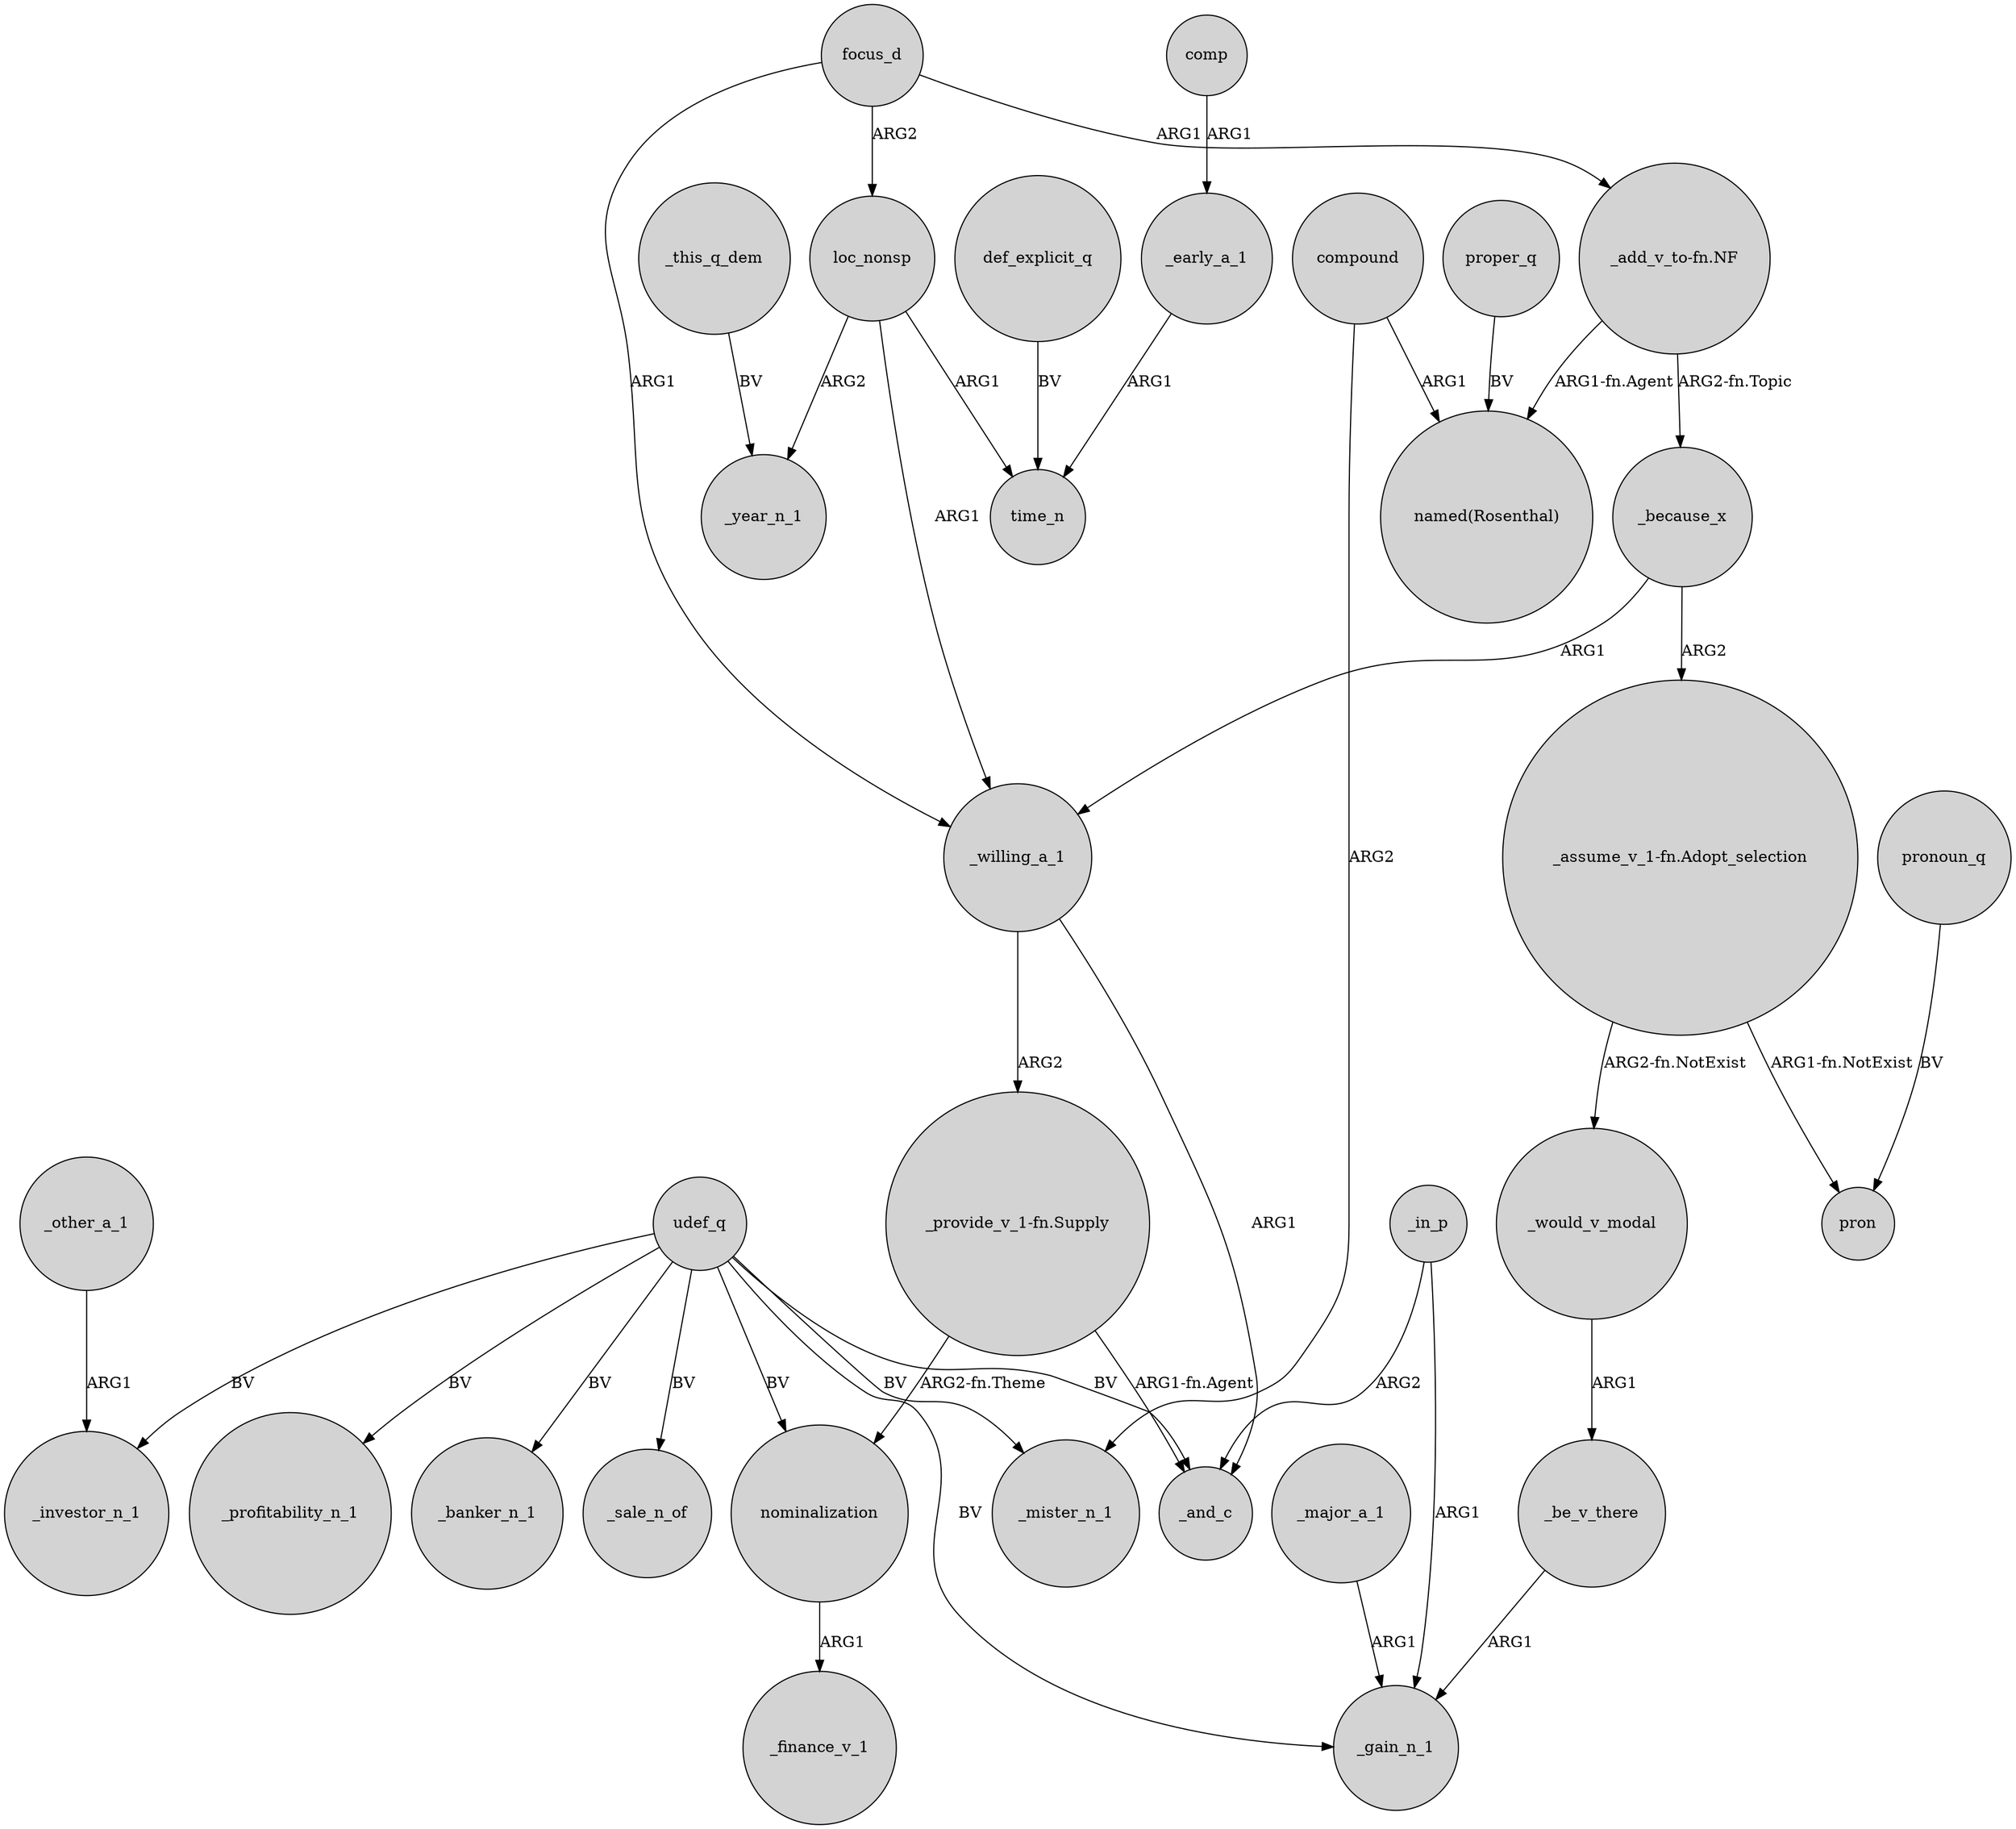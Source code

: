 digraph {
	node [shape=circle style=filled]
	_other_a_1 -> _investor_n_1 [label=ARG1]
	focus_d -> loc_nonsp [label=ARG2]
	"_add_v_to-fn.NF" -> _because_x [label="ARG2-fn.Topic"]
	udef_q -> _investor_n_1 [label=BV]
	proper_q -> "named(Rosenthal)" [label=BV]
	def_explicit_q -> time_n [label=BV]
	udef_q -> _gain_n_1 [label=BV]
	_because_x -> "_assume_v_1-fn.Adopt_selection" [label=ARG2]
	_this_q_dem -> _year_n_1 [label=BV]
	"_assume_v_1-fn.Adopt_selection" -> _would_v_modal [label="ARG2-fn.NotExist"]
	compound -> _mister_n_1 [label=ARG2]
	_in_p -> _gain_n_1 [label=ARG1]
	"_assume_v_1-fn.Adopt_selection" -> pron [label="ARG1-fn.NotExist"]
	udef_q -> _mister_n_1 [label=BV]
	_willing_a_1 -> "_provide_v_1-fn.Supply" [label=ARG2]
	"_provide_v_1-fn.Supply" -> _and_c [label="ARG1-fn.Agent"]
	nominalization -> _finance_v_1 [label=ARG1]
	loc_nonsp -> time_n [label=ARG1]
	compound -> "named(Rosenthal)" [label=ARG1]
	pronoun_q -> pron [label=BV]
	loc_nonsp -> _willing_a_1 [label=ARG1]
	udef_q -> _profitability_n_1 [label=BV]
	udef_q -> _banker_n_1 [label=BV]
	loc_nonsp -> _year_n_1 [label=ARG2]
	udef_q -> nominalization [label=BV]
	udef_q -> _sale_n_of [label=BV]
	_early_a_1 -> time_n [label=ARG1]
	_major_a_1 -> _gain_n_1 [label=ARG1]
	"_add_v_to-fn.NF" -> "named(Rosenthal)" [label="ARG1-fn.Agent"]
	focus_d -> "_add_v_to-fn.NF" [label=ARG1]
	udef_q -> _and_c [label=BV]
	_be_v_there -> _gain_n_1 [label=ARG1]
	_would_v_modal -> _be_v_there [label=ARG1]
	_in_p -> _and_c [label=ARG2]
	"_provide_v_1-fn.Supply" -> nominalization [label="ARG2-fn.Theme"]
	comp -> _early_a_1 [label=ARG1]
	focus_d -> _willing_a_1 [label=ARG1]
	_because_x -> _willing_a_1 [label=ARG1]
	_willing_a_1 -> _and_c [label=ARG1]
}
